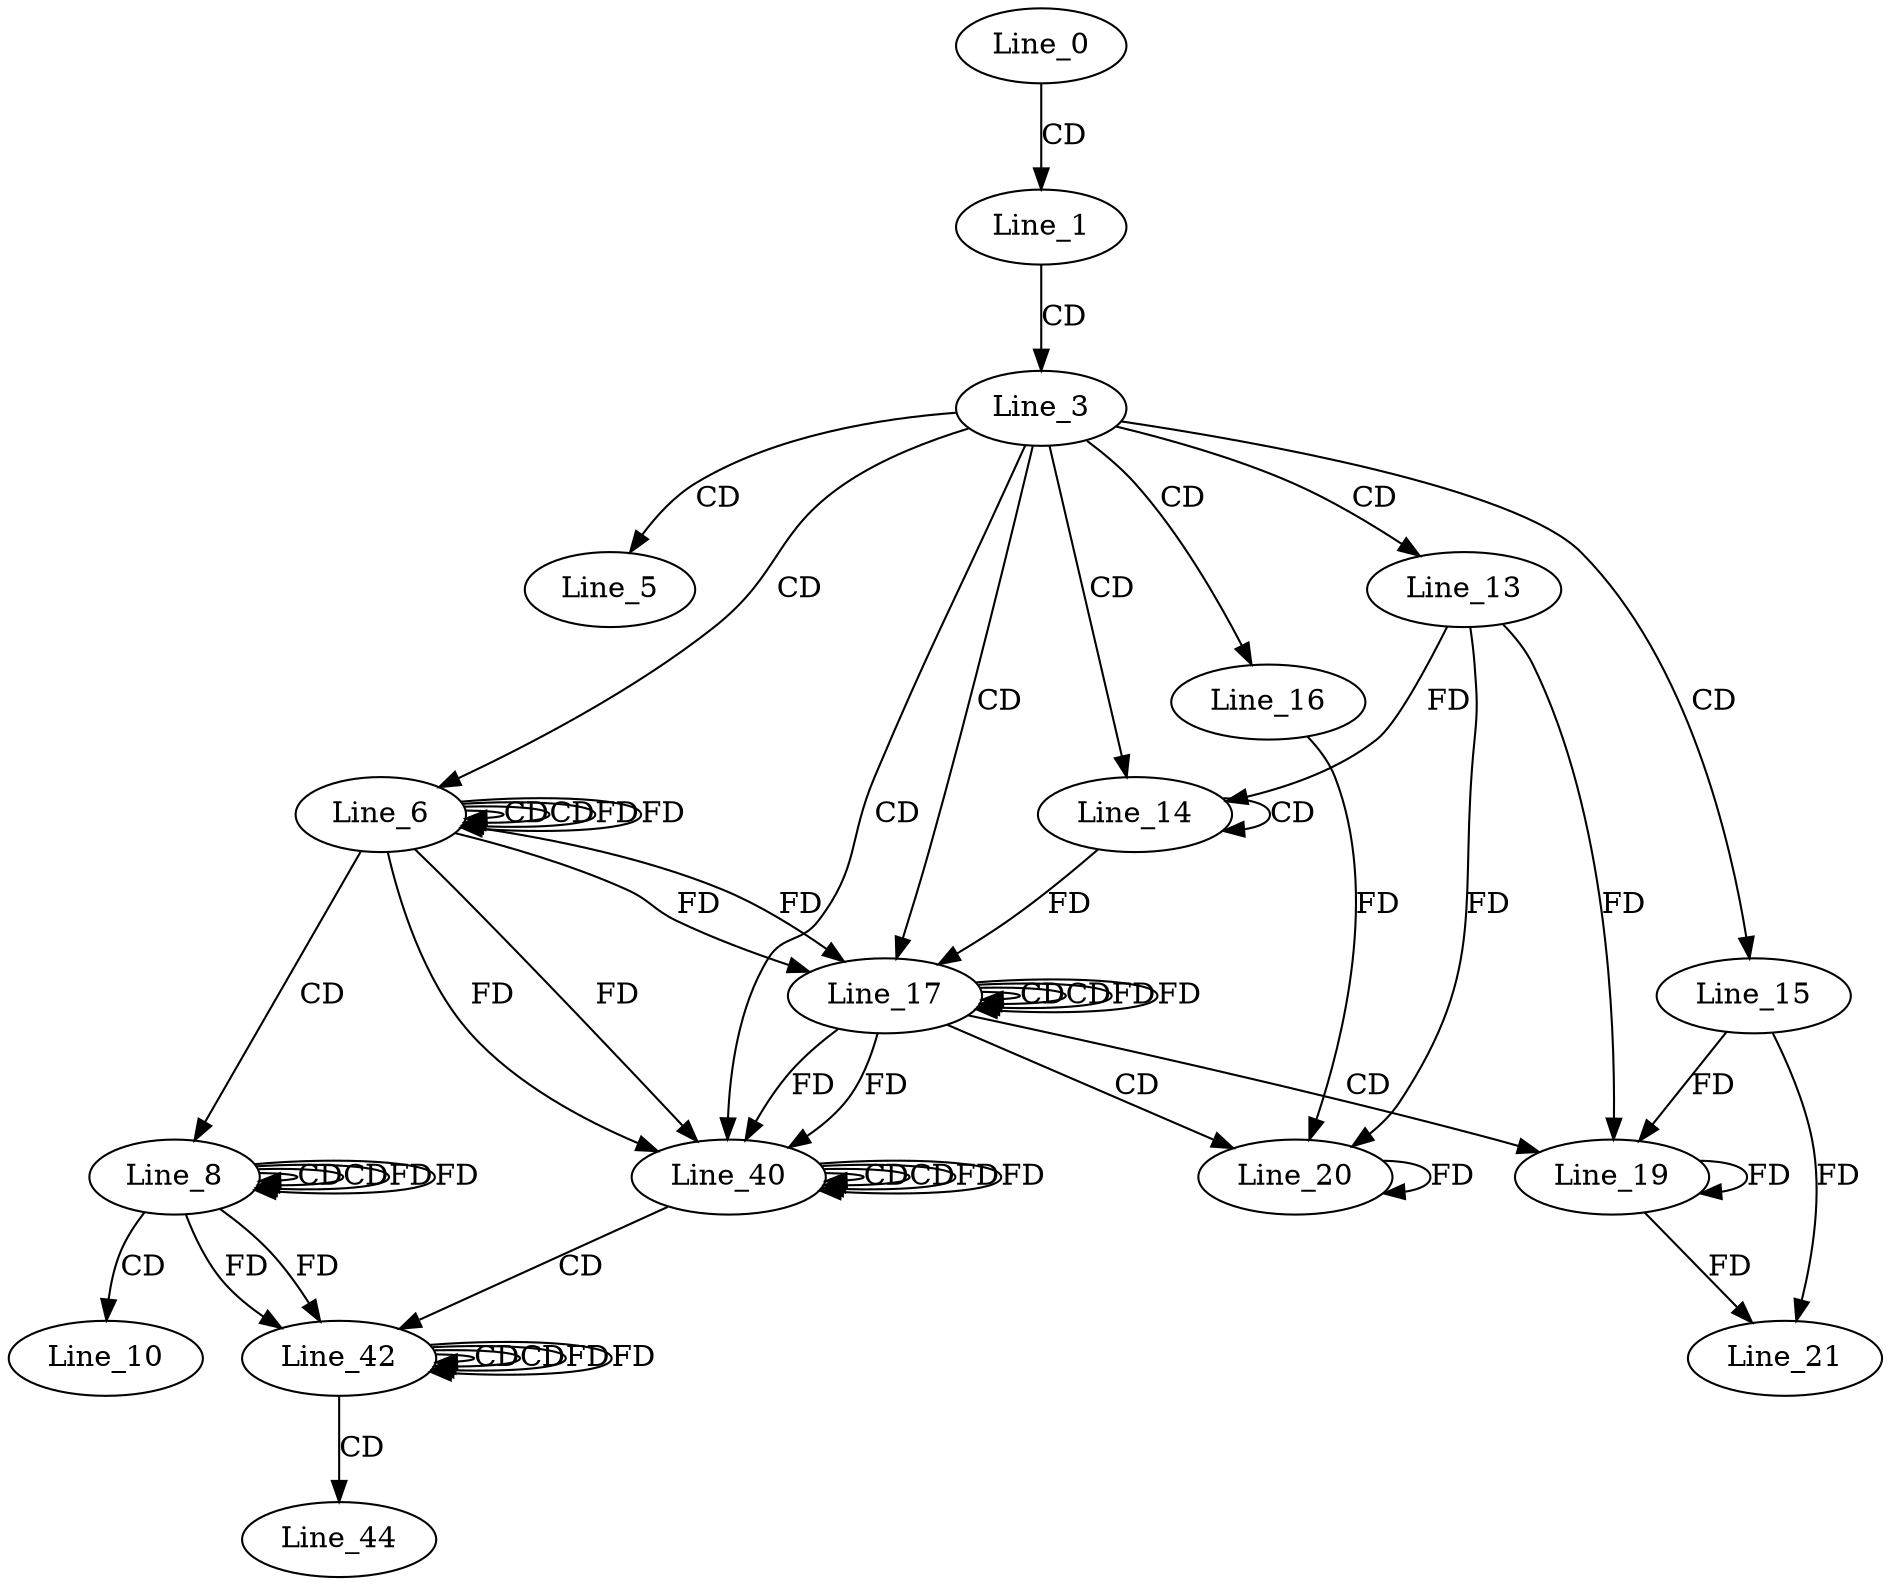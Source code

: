 digraph G {
  Line_0;
  Line_1;
  Line_3;
  Line_5;
  Line_6;
  Line_6;
  Line_6;
  Line_8;
  Line_8;
  Line_8;
  Line_10;
  Line_13;
  Line_14;
  Line_14;
  Line_15;
  Line_16;
  Line_17;
  Line_17;
  Line_17;
  Line_19;
  Line_19;
  Line_20;
  Line_20;
  Line_21;
  Line_40;
  Line_40;
  Line_40;
  Line_42;
  Line_42;
  Line_42;
  Line_44;
  Line_0 -> Line_1 [ label="CD" ];
  Line_1 -> Line_3 [ label="CD" ];
  Line_3 -> Line_5 [ label="CD" ];
  Line_3 -> Line_6 [ label="CD" ];
  Line_6 -> Line_6 [ label="CD" ];
  Line_6 -> Line_6 [ label="CD" ];
  Line_6 -> Line_6 [ label="FD" ];
  Line_6 -> Line_8 [ label="CD" ];
  Line_8 -> Line_8 [ label="CD" ];
  Line_8 -> Line_8 [ label="CD" ];
  Line_8 -> Line_8 [ label="FD" ];
  Line_8 -> Line_10 [ label="CD" ];
  Line_3 -> Line_13 [ label="CD" ];
  Line_3 -> Line_14 [ label="CD" ];
  Line_14 -> Line_14 [ label="CD" ];
  Line_13 -> Line_14 [ label="FD" ];
  Line_3 -> Line_15 [ label="CD" ];
  Line_3 -> Line_16 [ label="CD" ];
  Line_3 -> Line_17 [ label="CD" ];
  Line_17 -> Line_17 [ label="CD" ];
  Line_6 -> Line_17 [ label="FD" ];
  Line_14 -> Line_17 [ label="FD" ];
  Line_17 -> Line_17 [ label="CD" ];
  Line_17 -> Line_17 [ label="FD" ];
  Line_6 -> Line_17 [ label="FD" ];
  Line_17 -> Line_19 [ label="CD" ];
  Line_19 -> Line_19 [ label="FD" ];
  Line_15 -> Line_19 [ label="FD" ];
  Line_13 -> Line_19 [ label="FD" ];
  Line_17 -> Line_20 [ label="CD" ];
  Line_20 -> Line_20 [ label="FD" ];
  Line_16 -> Line_20 [ label="FD" ];
  Line_13 -> Line_20 [ label="FD" ];
  Line_19 -> Line_21 [ label="FD" ];
  Line_15 -> Line_21 [ label="FD" ];
  Line_3 -> Line_40 [ label="CD" ];
  Line_40 -> Line_40 [ label="CD" ];
  Line_17 -> Line_40 [ label="FD" ];
  Line_6 -> Line_40 [ label="FD" ];
  Line_40 -> Line_40 [ label="CD" ];
  Line_40 -> Line_40 [ label="FD" ];
  Line_17 -> Line_40 [ label="FD" ];
  Line_6 -> Line_40 [ label="FD" ];
  Line_40 -> Line_42 [ label="CD" ];
  Line_42 -> Line_42 [ label="CD" ];
  Line_8 -> Line_42 [ label="FD" ];
  Line_42 -> Line_42 [ label="CD" ];
  Line_42 -> Line_42 [ label="FD" ];
  Line_8 -> Line_42 [ label="FD" ];
  Line_42 -> Line_44 [ label="CD" ];
  Line_6 -> Line_6 [ label="FD" ];
  Line_8 -> Line_8 [ label="FD" ];
  Line_17 -> Line_17 [ label="FD" ];
  Line_40 -> Line_40 [ label="FD" ];
  Line_42 -> Line_42 [ label="FD" ];
}
